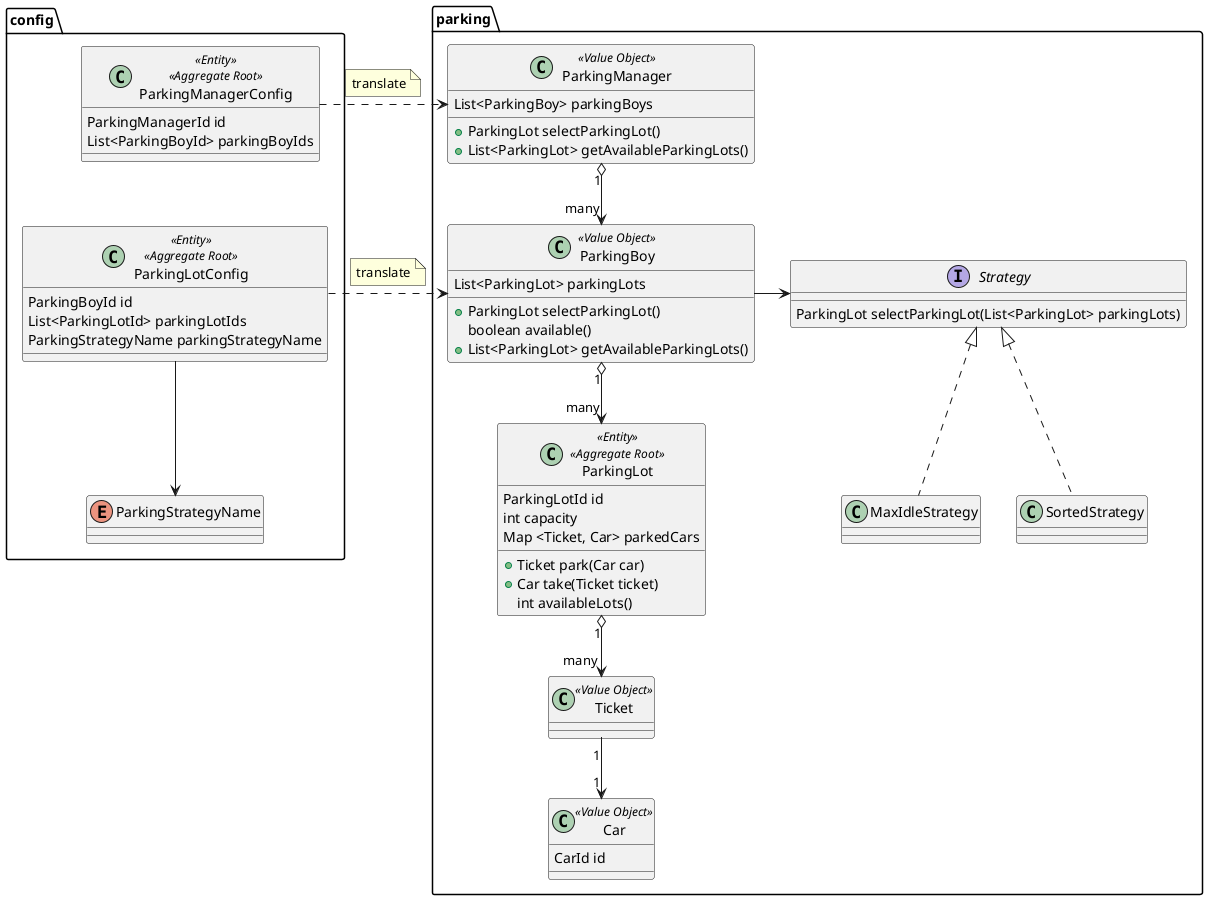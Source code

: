 @startuml

package config {
  class ParkingManagerConfig <<Entity>> <<Aggregate Root>> {
     ParkingManagerId id
     List<ParkingBoyId> parkingBoyIds
  }

  ParkingManagerConfig --[hidden] ParkingLotConfig

  class ParkingLotConfig <<Entity>> <<Aggregate Root>> {
    ParkingBoyId id
    List<ParkingLotId> parkingLotIds
    ParkingStrategyName parkingStrategyName
  }

  enum ParkingStrategyName
  ParkingLotConfig --> ParkingStrategyName
}


package parking {
  class ParkingManager <<Value Object>> {
    List<ParkingBoy> parkingBoys

    + ParkingLot selectParkingLot()
    + List<ParkingLot> getAvailableParkingLots()
  }
  ParkingManagerConfig .> ParkingManager
  note top on link
    translate
  end note
  ParkingManager  "1" o--> "many" ParkingBoy

  class ParkingBoy <<Value Object>> {
    List<ParkingLot> parkingLots

    + ParkingLot selectParkingLot()
    boolean available()
    + List<ParkingLot> getAvailableParkingLots()
  }
  ParkingLotConfig .> ParkingBoy
  note top on link
    translate
  end note

  interface Strategy {
    ParkingLot selectParkingLot(List<ParkingLot> parkingLots)
  }
  class SortedStrategy
  class MaxIdleStrategy
  Strategy <|.. SortedStrategy
  Strategy <|.. MaxIdleStrategy
  ParkingBoy -> Strategy

  class ParkingLot <<Entity>> <<Aggregate Root>> {
    ParkingLotId id
    int capacity
    Map <Ticket, Car> parkedCars

    + Ticket park(Car car)
    + Car take(Ticket ticket)
    int availableLots()
  }

  Class Car <<Value Object>> {
      CarId id
  }

  Class Ticket <<Value Object>> {
  }

  Ticket "1" --> "1" Car
  ParkingLot "1" o--> "many" Ticket
  ParkingBoy "1" o--> "many" ParkingLot
}
@enduml
